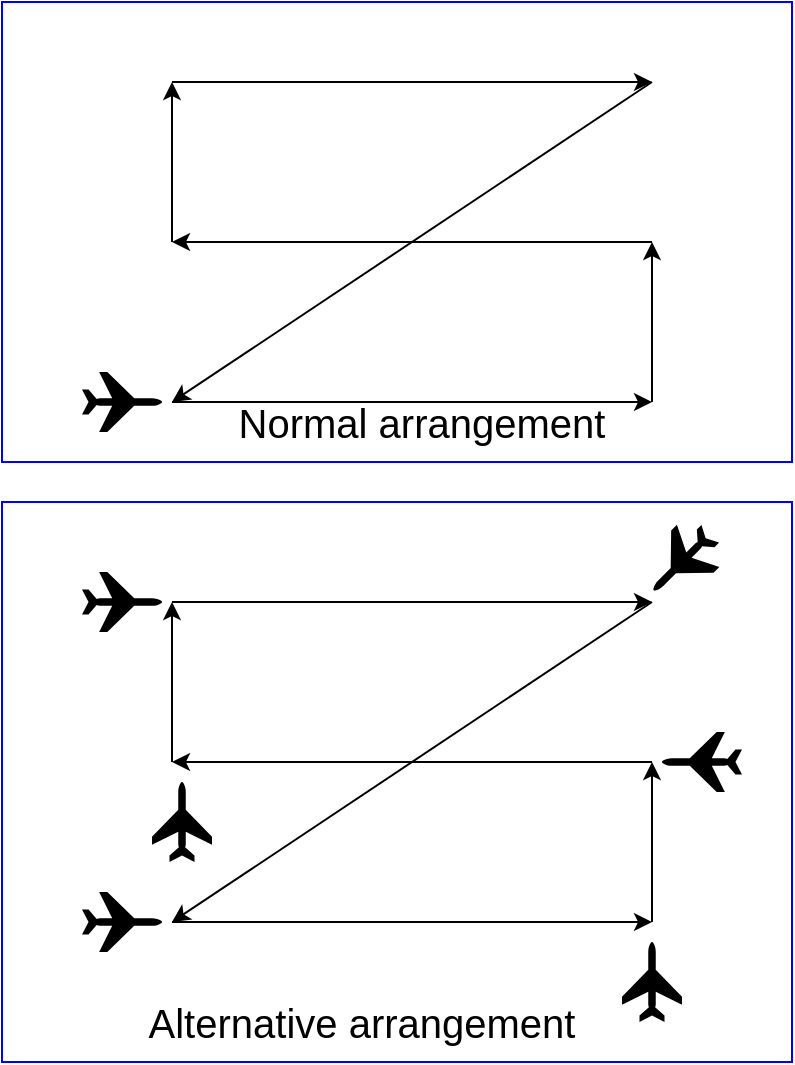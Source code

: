 <mxfile version="12.1.0" type="device" pages="1"><diagram id="K4zOQzhmEeFcnjbmBf-g" name="Page-1"><mxGraphModel dx="946" dy="600" grid="1" gridSize="10" guides="1" tooltips="1" connect="1" arrows="1" fold="1" page="1" pageScale="1" pageWidth="850" pageHeight="1100" math="0" shadow="0"><root><mxCell id="0"/><mxCell id="1" parent="0"/><mxCell id="XdtqDXHFd1gE0OBa1_sr-24" value="" style="rounded=0;whiteSpace=wrap;html=1;strokeColor=#0000FF;" vertex="1" parent="1"><mxGeometry x="115" y="290" width="395" height="280" as="geometry"/></mxCell><mxCell id="XdtqDXHFd1gE0OBa1_sr-21" value="" style="rounded=0;whiteSpace=wrap;html=1;strokeColor=#0000FF;" vertex="1" parent="1"><mxGeometry x="115" y="40" width="395" height="230" as="geometry"/></mxCell><mxCell id="XdtqDXHFd1gE0OBa1_sr-1" value="" style="endArrow=classic;html=1;" edge="1" parent="1"><mxGeometry width="50" height="50" relative="1" as="geometry"><mxPoint x="200" y="240" as="sourcePoint"/><mxPoint x="440" y="240" as="targetPoint"/></mxGeometry></mxCell><mxCell id="XdtqDXHFd1gE0OBa1_sr-2" value="" style="endArrow=classic;html=1;" edge="1" parent="1"><mxGeometry width="50" height="50" relative="1" as="geometry"><mxPoint x="440" y="240" as="sourcePoint"/><mxPoint x="440" y="160" as="targetPoint"/></mxGeometry></mxCell><mxCell id="XdtqDXHFd1gE0OBa1_sr-3" value="" style="endArrow=classic;html=1;" edge="1" parent="1"><mxGeometry width="50" height="50" relative="1" as="geometry"><mxPoint x="440" y="160" as="sourcePoint"/><mxPoint x="200" y="160" as="targetPoint"/></mxGeometry></mxCell><mxCell id="XdtqDXHFd1gE0OBa1_sr-4" value="" style="endArrow=classic;html=1;" edge="1" parent="1"><mxGeometry width="50" height="50" relative="1" as="geometry"><mxPoint x="200" y="160" as="sourcePoint"/><mxPoint x="200" y="80" as="targetPoint"/></mxGeometry></mxCell><mxCell id="XdtqDXHFd1gE0OBa1_sr-5" value="" style="endArrow=classic;html=1;" edge="1" parent="1"><mxGeometry width="50" height="50" relative="1" as="geometry"><mxPoint x="200" y="80" as="sourcePoint"/><mxPoint x="440" y="80" as="targetPoint"/></mxGeometry></mxCell><mxCell id="XdtqDXHFd1gE0OBa1_sr-6" value="" style="endArrow=classic;html=1;" edge="1" parent="1"><mxGeometry width="50" height="50" relative="1" as="geometry"><mxPoint x="440" y="80" as="sourcePoint"/><mxPoint x="200" y="240" as="targetPoint"/></mxGeometry></mxCell><mxCell id="XdtqDXHFd1gE0OBa1_sr-7" value="" style="shape=mxgraph.signs.transportation.airplane_3;html=1;fillColor=#000000;strokeColor=none;verticalLabelPosition=bottom;verticalAlign=top;align=center;rotation=90;" vertex="1" parent="1"><mxGeometry x="160" y="220" width="30" height="40" as="geometry"/></mxCell><mxCell id="XdtqDXHFd1gE0OBa1_sr-8" value="" style="endArrow=classic;html=1;" edge="1" parent="1"><mxGeometry width="50" height="50" relative="1" as="geometry"><mxPoint x="200" y="500" as="sourcePoint"/><mxPoint x="440" y="500" as="targetPoint"/></mxGeometry></mxCell><mxCell id="XdtqDXHFd1gE0OBa1_sr-9" value="" style="endArrow=classic;html=1;" edge="1" parent="1"><mxGeometry width="50" height="50" relative="1" as="geometry"><mxPoint x="440" y="500" as="sourcePoint"/><mxPoint x="440" y="420" as="targetPoint"/></mxGeometry></mxCell><mxCell id="XdtqDXHFd1gE0OBa1_sr-10" value="" style="endArrow=classic;html=1;" edge="1" parent="1"><mxGeometry width="50" height="50" relative="1" as="geometry"><mxPoint x="440" y="420" as="sourcePoint"/><mxPoint x="200" y="420" as="targetPoint"/></mxGeometry></mxCell><mxCell id="XdtqDXHFd1gE0OBa1_sr-11" value="" style="endArrow=classic;html=1;" edge="1" parent="1"><mxGeometry width="50" height="50" relative="1" as="geometry"><mxPoint x="200" y="420" as="sourcePoint"/><mxPoint x="200" y="340" as="targetPoint"/></mxGeometry></mxCell><mxCell id="XdtqDXHFd1gE0OBa1_sr-12" value="" style="endArrow=classic;html=1;" edge="1" parent="1"><mxGeometry width="50" height="50" relative="1" as="geometry"><mxPoint x="200" y="340" as="sourcePoint"/><mxPoint x="440" y="340" as="targetPoint"/></mxGeometry></mxCell><mxCell id="XdtqDXHFd1gE0OBa1_sr-13" value="" style="endArrow=classic;html=1;" edge="1" parent="1"><mxGeometry width="50" height="50" relative="1" as="geometry"><mxPoint x="440" y="340" as="sourcePoint"/><mxPoint x="200" y="500" as="targetPoint"/></mxGeometry></mxCell><mxCell id="XdtqDXHFd1gE0OBa1_sr-14" value="" style="shape=mxgraph.signs.transportation.airplane_3;html=1;fillColor=#000000;strokeColor=none;verticalLabelPosition=bottom;verticalAlign=top;align=center;rotation=90;" vertex="1" parent="1"><mxGeometry x="160" y="480" width="30" height="40" as="geometry"/></mxCell><mxCell id="XdtqDXHFd1gE0OBa1_sr-16" value="" style="shape=mxgraph.signs.transportation.airplane_3;html=1;fillColor=#000000;strokeColor=none;verticalLabelPosition=bottom;verticalAlign=top;align=center;rotation=90;" vertex="1" parent="1"><mxGeometry x="160" y="320" width="30" height="40" as="geometry"/></mxCell><mxCell id="XdtqDXHFd1gE0OBa1_sr-17" value="" style="shape=mxgraph.signs.transportation.airplane_3;html=1;fillColor=#000000;strokeColor=none;verticalLabelPosition=bottom;verticalAlign=top;align=center;rotation=-90;" vertex="1" parent="1"><mxGeometry x="450" y="400" width="30" height="40" as="geometry"/></mxCell><mxCell id="XdtqDXHFd1gE0OBa1_sr-18" value="" style="shape=mxgraph.signs.transportation.airplane_3;html=1;fillColor=#000000;strokeColor=none;verticalLabelPosition=bottom;verticalAlign=top;align=center;rotation=0;" vertex="1" parent="1"><mxGeometry x="425" y="510" width="30" height="40" as="geometry"/></mxCell><mxCell id="XdtqDXHFd1gE0OBa1_sr-19" value="" style="shape=mxgraph.signs.transportation.airplane_3;html=1;fillColor=#000000;strokeColor=none;verticalLabelPosition=bottom;verticalAlign=top;align=center;rotation=0;" vertex="1" parent="1"><mxGeometry x="190" y="430" width="30" height="40" as="geometry"/></mxCell><mxCell id="XdtqDXHFd1gE0OBa1_sr-20" value="" style="shape=mxgraph.signs.transportation.airplane_3;html=1;fillColor=#000000;strokeColor=none;verticalLabelPosition=bottom;verticalAlign=top;align=center;rotation=-135;" vertex="1" parent="1"><mxGeometry x="440" y="300" width="30" height="40" as="geometry"/></mxCell><mxCell id="XdtqDXHFd1gE0OBa1_sr-25" value="&lt;font style=&quot;font-size: 20px&quot;&gt;Normal arrangement&lt;/font&gt;" style="text;html=1;strokeColor=none;fillColor=none;align=center;verticalAlign=middle;whiteSpace=wrap;rounded=0;" vertex="1" parent="1"><mxGeometry x="190" y="240" width="270" height="20" as="geometry"/></mxCell><mxCell id="XdtqDXHFd1gE0OBa1_sr-26" value="&lt;font style=&quot;font-size: 20px&quot;&gt;Alternative arrangement&lt;/font&gt;" style="text;html=1;strokeColor=none;fillColor=none;align=center;verticalAlign=middle;whiteSpace=wrap;rounded=0;" vertex="1" parent="1"><mxGeometry x="160" y="540" width="270" height="20" as="geometry"/></mxCell></root></mxGraphModel></diagram></mxfile>